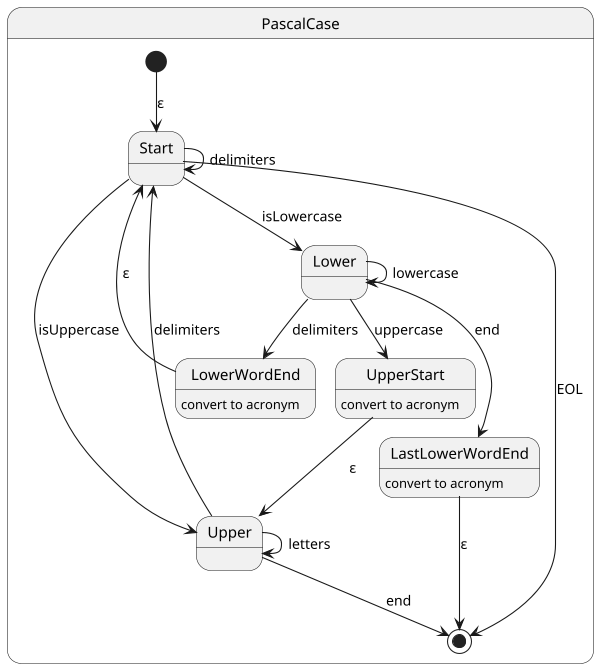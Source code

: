 @startuml
'https://plantuml.com/state-diagram

scale 600 width
state PascalCase {
  [*] --> Start :  ε

  Start --> Start : delimiters
  Start --> Lower : isLowercase
  Start --> Upper : isUppercase
  Start --> [*] : EOL

  Lower --> LowerWordEnd : delimiters
  Lower --> Lower : lowercase
  Lower --> UpperStart : uppercase
  Lower --> LastLowerWordEnd : end

  Upper --> Start : delimiters
  Upper --> Upper : letters
  Upper --> [*] : end

  LowerWordEnd --> Start : ε
  LowerWordEnd : convert to acronym

  LastLowerWordEnd : convert to acronym
  LastLowerWordEnd --> [*] : ε

  UpperStart : convert to acronym
  UpperStart --> Upper : ε
}
@enduml